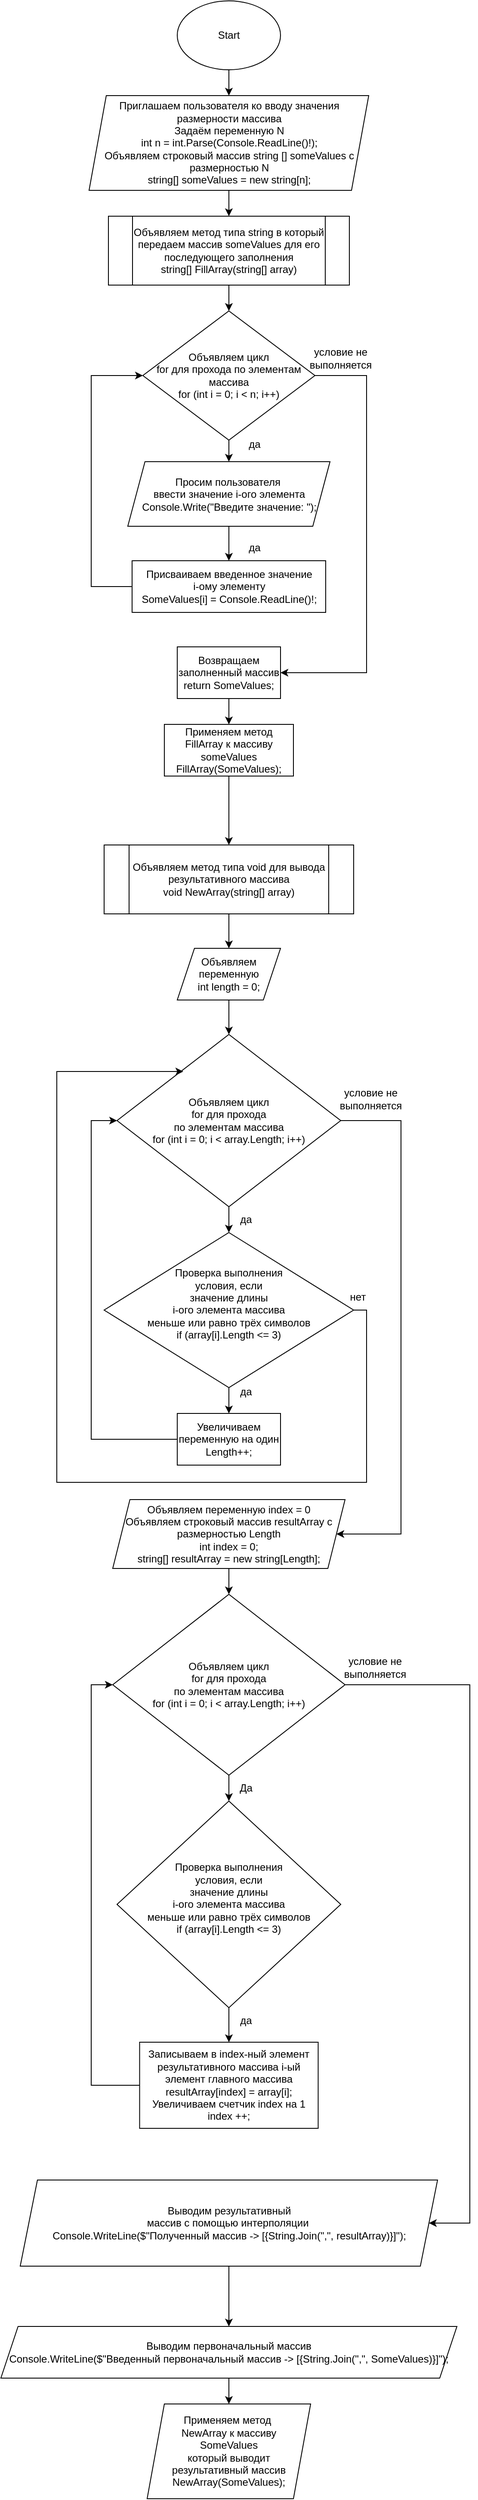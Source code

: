 <mxfile version="21.2.0" type="github">
  <diagram name="Страница 1" id="wiCkhNsXEZ-Z-EXqQOiV">
    <mxGraphModel dx="1434" dy="796" grid="1" gridSize="10" guides="1" tooltips="1" connect="1" arrows="1" fold="1" page="1" pageScale="1" pageWidth="827" pageHeight="1169" math="0" shadow="0">
      <root>
        <mxCell id="0" />
        <mxCell id="1" parent="0" />
        <mxCell id="tDU4lAh9EVNraaSVH0l1-3" value="" style="edgeStyle=orthogonalEdgeStyle;rounded=0;orthogonalLoop=1;jettySize=auto;html=1;" parent="1" source="tDU4lAh9EVNraaSVH0l1-1" target="tDU4lAh9EVNraaSVH0l1-2" edge="1">
          <mxGeometry relative="1" as="geometry" />
        </mxCell>
        <mxCell id="tDU4lAh9EVNraaSVH0l1-1" value="Start" style="ellipse;whiteSpace=wrap;html=1;" parent="1" vertex="1">
          <mxGeometry x="380" y="20" width="120" height="80" as="geometry" />
        </mxCell>
        <mxCell id="tDU4lAh9EVNraaSVH0l1-5" value="" style="edgeStyle=orthogonalEdgeStyle;rounded=0;orthogonalLoop=1;jettySize=auto;html=1;" parent="1" source="tDU4lAh9EVNraaSVH0l1-2" target="tDU4lAh9EVNraaSVH0l1-4" edge="1">
          <mxGeometry relative="1" as="geometry" />
        </mxCell>
        <mxCell id="tDU4lAh9EVNraaSVH0l1-2" value="Приглашаем пользователя ко вводу значения размерности массива&lt;br&gt;Задаём переменную N&lt;br&gt;int n = int.Parse(Console.ReadLine()!);&lt;br&gt;Объявляем строковый массив string [] someValues с размерностью N&lt;br&gt;string[] someValues = new string[n];" style="shape=parallelogram;perimeter=parallelogramPerimeter;whiteSpace=wrap;html=1;fixedSize=1;" parent="1" vertex="1">
          <mxGeometry x="277.5" y="130" width="325" height="110" as="geometry" />
        </mxCell>
        <mxCell id="tDU4lAh9EVNraaSVH0l1-7" value="" style="edgeStyle=orthogonalEdgeStyle;rounded=0;orthogonalLoop=1;jettySize=auto;html=1;" parent="1" source="tDU4lAh9EVNraaSVH0l1-4" target="tDU4lAh9EVNraaSVH0l1-6" edge="1">
          <mxGeometry relative="1" as="geometry" />
        </mxCell>
        <mxCell id="tDU4lAh9EVNraaSVH0l1-4" value="Объявляем метод типа string в который передаем массив someValues для его последующего заполнения&lt;br&gt;string[] FillArray(string[] array)" style="shape=process;whiteSpace=wrap;html=1;backgroundOutline=1;" parent="1" vertex="1">
          <mxGeometry x="300" y="270" width="280" height="80" as="geometry" />
        </mxCell>
        <mxCell id="tDU4lAh9EVNraaSVH0l1-11" value="" style="edgeStyle=orthogonalEdgeStyle;rounded=0;orthogonalLoop=1;jettySize=auto;html=1;" parent="1" source="tDU4lAh9EVNraaSVH0l1-6" target="tDU4lAh9EVNraaSVH0l1-10" edge="1">
          <mxGeometry relative="1" as="geometry" />
        </mxCell>
        <mxCell id="tDU4lAh9EVNraaSVH0l1-18" value="" style="edgeStyle=orthogonalEdgeStyle;rounded=0;orthogonalLoop=1;jettySize=auto;html=1;" parent="1" source="tDU4lAh9EVNraaSVH0l1-6" target="tDU4lAh9EVNraaSVH0l1-17" edge="1">
          <mxGeometry relative="1" as="geometry">
            <Array as="points">
              <mxPoint x="600" y="455" />
              <mxPoint x="600" y="800" />
            </Array>
          </mxGeometry>
        </mxCell>
        <mxCell id="tDU4lAh9EVNraaSVH0l1-6" value="Объявляем цикл &lt;br&gt;for для прохода по элементам массива&lt;br&gt;for (int i = 0; i &amp;lt; n; i++)" style="rhombus;whiteSpace=wrap;html=1;" parent="1" vertex="1">
          <mxGeometry x="340" y="380" width="200" height="150" as="geometry" />
        </mxCell>
        <mxCell id="tDU4lAh9EVNraaSVH0l1-13" value="" style="edgeStyle=orthogonalEdgeStyle;rounded=0;orthogonalLoop=1;jettySize=auto;html=1;" parent="1" source="tDU4lAh9EVNraaSVH0l1-10" target="tDU4lAh9EVNraaSVH0l1-12" edge="1">
          <mxGeometry relative="1" as="geometry" />
        </mxCell>
        <mxCell id="tDU4lAh9EVNraaSVH0l1-10" value="Просим пользователя&amp;nbsp;&lt;br&gt;ввести значение i-ого элемента&lt;br&gt;Console.Write(&quot;Введите значение: &quot;);" style="shape=parallelogram;perimeter=parallelogramPerimeter;whiteSpace=wrap;html=1;fixedSize=1;" parent="1" vertex="1">
          <mxGeometry x="322.5" y="555" width="235" height="75" as="geometry" />
        </mxCell>
        <mxCell id="tDU4lAh9EVNraaSVH0l1-16" style="edgeStyle=orthogonalEdgeStyle;rounded=0;orthogonalLoop=1;jettySize=auto;html=1;entryX=0;entryY=0.5;entryDx=0;entryDy=0;" parent="1" source="tDU4lAh9EVNraaSVH0l1-12" target="tDU4lAh9EVNraaSVH0l1-6" edge="1">
          <mxGeometry relative="1" as="geometry">
            <Array as="points">
              <mxPoint x="280" y="700" />
              <mxPoint x="280" y="455" />
            </Array>
          </mxGeometry>
        </mxCell>
        <mxCell id="tDU4lAh9EVNraaSVH0l1-12" value="Присваиваем введенное значение&lt;br&gt;i-ому элементу&lt;br&gt;SomeValues[i] = Console.ReadLine()!;" style="whiteSpace=wrap;html=1;" parent="1" vertex="1">
          <mxGeometry x="327.5" y="670" width="225" height="60" as="geometry" />
        </mxCell>
        <mxCell id="tDU4lAh9EVNraaSVH0l1-14" value="да" style="text;html=1;strokeColor=none;fillColor=none;align=center;verticalAlign=middle;whiteSpace=wrap;rounded=0;" parent="1" vertex="1">
          <mxGeometry x="440" y="520" width="60" height="30" as="geometry" />
        </mxCell>
        <mxCell id="tDU4lAh9EVNraaSVH0l1-15" value="да" style="text;html=1;strokeColor=none;fillColor=none;align=center;verticalAlign=middle;whiteSpace=wrap;rounded=0;" parent="1" vertex="1">
          <mxGeometry x="440" y="640" width="60" height="30" as="geometry" />
        </mxCell>
        <mxCell id="omo0sCEEZZdvEAyILpLl-19" value="" style="edgeStyle=orthogonalEdgeStyle;rounded=0;orthogonalLoop=1;jettySize=auto;html=1;" edge="1" parent="1" source="tDU4lAh9EVNraaSVH0l1-17" target="omo0sCEEZZdvEAyILpLl-18">
          <mxGeometry relative="1" as="geometry" />
        </mxCell>
        <mxCell id="tDU4lAh9EVNraaSVH0l1-17" value="Возвращаем заполненный массив&lt;br&gt;return SomeValues;" style="whiteSpace=wrap;html=1;" parent="1" vertex="1">
          <mxGeometry x="380" y="770" width="120" height="60" as="geometry" />
        </mxCell>
        <mxCell id="tDU4lAh9EVNraaSVH0l1-19" value="условие не выполняется" style="text;html=1;strokeColor=none;fillColor=none;align=center;verticalAlign=middle;whiteSpace=wrap;rounded=0;" parent="1" vertex="1">
          <mxGeometry x="540" y="420" width="60" height="30" as="geometry" />
        </mxCell>
        <mxCell id="tDU4lAh9EVNraaSVH0l1-23" value="" style="edgeStyle=orthogonalEdgeStyle;rounded=0;orthogonalLoop=1;jettySize=auto;html=1;" parent="1" source="tDU4lAh9EVNraaSVH0l1-20" target="tDU4lAh9EVNraaSVH0l1-22" edge="1">
          <mxGeometry relative="1" as="geometry" />
        </mxCell>
        <mxCell id="tDU4lAh9EVNraaSVH0l1-20" value="Объявляем метод типа void для вывода результативного массива&lt;br&gt;void NewArray(string[] array)" style="shape=process;whiteSpace=wrap;html=1;backgroundOutline=1;" parent="1" vertex="1">
          <mxGeometry x="295" y="1000" width="290" height="80" as="geometry" />
        </mxCell>
        <mxCell id="tDU4lAh9EVNraaSVH0l1-27" value="" style="edgeStyle=orthogonalEdgeStyle;rounded=0;orthogonalLoop=1;jettySize=auto;html=1;" parent="1" source="tDU4lAh9EVNraaSVH0l1-22" target="tDU4lAh9EVNraaSVH0l1-26" edge="1">
          <mxGeometry relative="1" as="geometry" />
        </mxCell>
        <mxCell id="tDU4lAh9EVNraaSVH0l1-22" value="Объявляем переменную &lt;br&gt;int length = 0;" style="shape=parallelogram;perimeter=parallelogramPerimeter;whiteSpace=wrap;html=1;fixedSize=1;" parent="1" vertex="1">
          <mxGeometry x="380" y="1120" width="120" height="60" as="geometry" />
        </mxCell>
        <mxCell id="T3vBm1u9xAtFssdFaRKf-25" value="" style="edgeStyle=orthogonalEdgeStyle;rounded=0;orthogonalLoop=1;jettySize=auto;html=1;" parent="1" source="tDU4lAh9EVNraaSVH0l1-26" target="T3vBm1u9xAtFssdFaRKf-24" edge="1">
          <mxGeometry relative="1" as="geometry" />
        </mxCell>
        <mxCell id="omo0sCEEZZdvEAyILpLl-6" value="" style="edgeStyle=orthogonalEdgeStyle;rounded=0;orthogonalLoop=1;jettySize=auto;html=1;" edge="1" parent="1" source="tDU4lAh9EVNraaSVH0l1-26" target="omo0sCEEZZdvEAyILpLl-5">
          <mxGeometry relative="1" as="geometry">
            <Array as="points">
              <mxPoint x="640" y="1320" />
            </Array>
          </mxGeometry>
        </mxCell>
        <mxCell id="tDU4lAh9EVNraaSVH0l1-26" value="Объявляем цикл &lt;br&gt;for для прохода &lt;br&gt;по элементам массива&lt;br&gt;for (int i = 0; i &amp;lt; array.Length; i++)" style="rhombus;whiteSpace=wrap;html=1;" parent="1" vertex="1">
          <mxGeometry x="310" y="1220" width="260" height="200" as="geometry" />
        </mxCell>
        <mxCell id="T3vBm1u9xAtFssdFaRKf-28" value="" style="edgeStyle=orthogonalEdgeStyle;rounded=0;orthogonalLoop=1;jettySize=auto;html=1;" parent="1" source="T3vBm1u9xAtFssdFaRKf-24" target="T3vBm1u9xAtFssdFaRKf-27" edge="1">
          <mxGeometry relative="1" as="geometry" />
        </mxCell>
        <mxCell id="omo0sCEEZZdvEAyILpLl-2" style="edgeStyle=orthogonalEdgeStyle;rounded=0;orthogonalLoop=1;jettySize=auto;html=1;entryX=0.296;entryY=0.215;entryDx=0;entryDy=0;entryPerimeter=0;" edge="1" parent="1" source="T3vBm1u9xAtFssdFaRKf-24" target="tDU4lAh9EVNraaSVH0l1-26">
          <mxGeometry relative="1" as="geometry">
            <mxPoint x="140" y="1380" as="targetPoint" />
            <Array as="points">
              <mxPoint x="600" y="1540" />
              <mxPoint x="600" y="1740" />
              <mxPoint x="240" y="1740" />
              <mxPoint x="240" y="1263" />
            </Array>
          </mxGeometry>
        </mxCell>
        <mxCell id="T3vBm1u9xAtFssdFaRKf-24" value="Проверка выполнения&lt;br&gt;условия, если&lt;br&gt;значение длины &lt;br&gt;i-ого элемента массива &lt;br&gt;меньше или равно трёх символов&lt;br&gt;if (array[i].Length &amp;lt;= 3)&lt;br&gt;&amp;nbsp;" style="rhombus;whiteSpace=wrap;html=1;" parent="1" vertex="1">
          <mxGeometry x="295" y="1450" width="290" height="180" as="geometry" />
        </mxCell>
        <mxCell id="omo0sCEEZZdvEAyILpLl-1" style="edgeStyle=orthogonalEdgeStyle;rounded=0;orthogonalLoop=1;jettySize=auto;html=1;entryX=0;entryY=0.5;entryDx=0;entryDy=0;" edge="1" parent="1" source="T3vBm1u9xAtFssdFaRKf-27" target="tDU4lAh9EVNraaSVH0l1-26">
          <mxGeometry relative="1" as="geometry">
            <Array as="points">
              <mxPoint x="280" y="1690" />
              <mxPoint x="280" y="1320" />
            </Array>
          </mxGeometry>
        </mxCell>
        <mxCell id="T3vBm1u9xAtFssdFaRKf-27" value="Увеличиваем&lt;br style=&quot;border-color: var(--border-color);&quot;&gt;переменную на один&lt;br&gt;Length++;" style="whiteSpace=wrap;html=1;" parent="1" vertex="1">
          <mxGeometry x="380" y="1660" width="120" height="60" as="geometry" />
        </mxCell>
        <mxCell id="T3vBm1u9xAtFssdFaRKf-29" value="да" style="text;html=1;strokeColor=none;fillColor=none;align=center;verticalAlign=middle;whiteSpace=wrap;rounded=0;" parent="1" vertex="1">
          <mxGeometry x="430" y="1420" width="60" height="30" as="geometry" />
        </mxCell>
        <mxCell id="T3vBm1u9xAtFssdFaRKf-30" value="да" style="text;html=1;strokeColor=none;fillColor=none;align=center;verticalAlign=middle;whiteSpace=wrap;rounded=0;" parent="1" vertex="1">
          <mxGeometry x="430" y="1620" width="60" height="30" as="geometry" />
        </mxCell>
        <mxCell id="omo0sCEEZZdvEAyILpLl-3" value="нет" style="text;html=1;strokeColor=none;fillColor=none;align=center;verticalAlign=middle;whiteSpace=wrap;rounded=0;" vertex="1" parent="1">
          <mxGeometry x="560" y="1510" width="60" height="30" as="geometry" />
        </mxCell>
        <mxCell id="omo0sCEEZZdvEAyILpLl-8" value="" style="edgeStyle=orthogonalEdgeStyle;rounded=0;orthogonalLoop=1;jettySize=auto;html=1;" edge="1" parent="1" source="omo0sCEEZZdvEAyILpLl-5" target="omo0sCEEZZdvEAyILpLl-7">
          <mxGeometry relative="1" as="geometry" />
        </mxCell>
        <mxCell id="omo0sCEEZZdvEAyILpLl-5" value="Объявляем переменную index = 0&lt;br&gt;Объявляем строковый массив resultArray с размерностью Length&lt;br&gt;int index = 0;&lt;br&gt;string[] resultArray = new string[Length];" style="shape=parallelogram;perimeter=parallelogramPerimeter;whiteSpace=wrap;html=1;fixedSize=1;" vertex="1" parent="1">
          <mxGeometry x="305" y="1760" width="270" height="80" as="geometry" />
        </mxCell>
        <mxCell id="omo0sCEEZZdvEAyILpLl-10" value="" style="edgeStyle=orthogonalEdgeStyle;rounded=0;orthogonalLoop=1;jettySize=auto;html=1;" edge="1" parent="1" source="omo0sCEEZZdvEAyILpLl-7" target="omo0sCEEZZdvEAyILpLl-9">
          <mxGeometry relative="1" as="geometry" />
        </mxCell>
        <mxCell id="omo0sCEEZZdvEAyILpLl-22" value="" style="edgeStyle=orthogonalEdgeStyle;rounded=0;orthogonalLoop=1;jettySize=auto;html=1;entryX=1;entryY=0.5;entryDx=0;entryDy=0;" edge="1" parent="1" source="omo0sCEEZZdvEAyILpLl-7" target="omo0sCEEZZdvEAyILpLl-28">
          <mxGeometry relative="1" as="geometry">
            <mxPoint x="520" y="2590" as="targetPoint" />
            <Array as="points">
              <mxPoint x="720" y="1975" />
              <mxPoint x="720" y="2600" />
            </Array>
          </mxGeometry>
        </mxCell>
        <mxCell id="omo0sCEEZZdvEAyILpLl-7" value="Объявляем цикл&lt;br style=&quot;border-color: var(--border-color);&quot;&gt;for для прохода&lt;br style=&quot;border-color: var(--border-color);&quot;&gt;по элементам массива&lt;br style=&quot;border-color: var(--border-color);&quot;&gt;for (int i = 0; i &amp;lt; array.Length; i++)" style="rhombus;whiteSpace=wrap;html=1;" vertex="1" parent="1">
          <mxGeometry x="305" y="1870" width="270" height="210" as="geometry" />
        </mxCell>
        <mxCell id="omo0sCEEZZdvEAyILpLl-12" value="" style="edgeStyle=orthogonalEdgeStyle;rounded=0;orthogonalLoop=1;jettySize=auto;html=1;" edge="1" parent="1" source="omo0sCEEZZdvEAyILpLl-9" target="omo0sCEEZZdvEAyILpLl-11">
          <mxGeometry relative="1" as="geometry" />
        </mxCell>
        <mxCell id="omo0sCEEZZdvEAyILpLl-9" value="Проверка выполнения&lt;br style=&quot;border-color: var(--border-color);&quot;&gt;условия, если&lt;br style=&quot;border-color: var(--border-color);&quot;&gt;значение длины&lt;br style=&quot;border-color: var(--border-color);&quot;&gt;i-ого элемента массива&lt;br style=&quot;border-color: var(--border-color);&quot;&gt;меньше или равно трёх символов&lt;br style=&quot;border-color: var(--border-color);&quot;&gt;if (array[i].Length &amp;lt;= 3)&lt;br style=&quot;border-color: var(--border-color);&quot;&gt;&amp;nbsp;" style="rhombus;whiteSpace=wrap;html=1;" vertex="1" parent="1">
          <mxGeometry x="310" y="2110" width="260" height="240" as="geometry" />
        </mxCell>
        <mxCell id="omo0sCEEZZdvEAyILpLl-13" style="edgeStyle=orthogonalEdgeStyle;rounded=0;orthogonalLoop=1;jettySize=auto;html=1;entryX=0;entryY=0.5;entryDx=0;entryDy=0;" edge="1" parent="1" source="omo0sCEEZZdvEAyILpLl-11" target="omo0sCEEZZdvEAyILpLl-7">
          <mxGeometry relative="1" as="geometry">
            <Array as="points">
              <mxPoint x="280" y="2440" />
              <mxPoint x="280" y="1975" />
            </Array>
          </mxGeometry>
        </mxCell>
        <mxCell id="omo0sCEEZZdvEAyILpLl-11" value="Записываем в index-ный элемент результативного массива i-ый элемент главного массива&lt;br&gt;resultArray[index] = array[i];&lt;br&gt;Увеличиваем счетчик index на 1&lt;br&gt;index ++;" style="whiteSpace=wrap;html=1;" vertex="1" parent="1">
          <mxGeometry x="336.25" y="2390" width="207.5" height="100" as="geometry" />
        </mxCell>
        <mxCell id="omo0sCEEZZdvEAyILpLl-14" value="Да" style="text;html=1;strokeColor=none;fillColor=none;align=center;verticalAlign=middle;whiteSpace=wrap;rounded=0;" vertex="1" parent="1">
          <mxGeometry x="430" y="2080" width="60" height="30" as="geometry" />
        </mxCell>
        <mxCell id="omo0sCEEZZdvEAyILpLl-15" value="да" style="text;html=1;strokeColor=none;fillColor=none;align=center;verticalAlign=middle;whiteSpace=wrap;rounded=0;" vertex="1" parent="1">
          <mxGeometry x="430" y="2350" width="60" height="30" as="geometry" />
        </mxCell>
        <mxCell id="omo0sCEEZZdvEAyILpLl-20" value="" style="edgeStyle=orthogonalEdgeStyle;rounded=0;orthogonalLoop=1;jettySize=auto;html=1;" edge="1" parent="1" source="omo0sCEEZZdvEAyILpLl-18" target="tDU4lAh9EVNraaSVH0l1-20">
          <mxGeometry relative="1" as="geometry" />
        </mxCell>
        <mxCell id="omo0sCEEZZdvEAyILpLl-18" value="Применяем метод FillArray к массиву someValues&lt;br&gt;FillArray(SomeValues);" style="whiteSpace=wrap;html=1;" vertex="1" parent="1">
          <mxGeometry x="365" y="860" width="150" height="60" as="geometry" />
        </mxCell>
        <mxCell id="omo0sCEEZZdvEAyILpLl-24" value="условие не выполняется" style="text;html=1;strokeColor=none;fillColor=none;align=center;verticalAlign=middle;whiteSpace=wrap;rounded=0;" vertex="1" parent="1">
          <mxGeometry x="575" y="1280" width="60" height="30" as="geometry" />
        </mxCell>
        <mxCell id="omo0sCEEZZdvEAyILpLl-25" value="условие не выполняется" style="text;html=1;strokeColor=none;fillColor=none;align=center;verticalAlign=middle;whiteSpace=wrap;rounded=0;" vertex="1" parent="1">
          <mxGeometry x="580" y="1940" width="60" height="30" as="geometry" />
        </mxCell>
        <mxCell id="omo0sCEEZZdvEAyILpLl-30" value="" style="edgeStyle=orthogonalEdgeStyle;rounded=0;orthogonalLoop=1;jettySize=auto;html=1;" edge="1" parent="1" source="omo0sCEEZZdvEAyILpLl-28">
          <mxGeometry relative="1" as="geometry">
            <mxPoint x="440" y="2720" as="targetPoint" />
          </mxGeometry>
        </mxCell>
        <mxCell id="omo0sCEEZZdvEAyILpLl-28" value="Выводим результативный &lt;br&gt;массив с помощью интерполяции&amp;nbsp;&lt;br&gt;Console.WriteLine($&quot;Полученный массив -&amp;gt; [{String.Join(&quot;,&quot;, resultArray)}]&quot;);" style="shape=parallelogram;perimeter=parallelogramPerimeter;whiteSpace=wrap;html=1;fixedSize=1;" vertex="1" parent="1">
          <mxGeometry x="197.5" y="2550" width="485" height="100" as="geometry" />
        </mxCell>
        <mxCell id="omo0sCEEZZdvEAyILpLl-35" value="" style="edgeStyle=orthogonalEdgeStyle;rounded=0;orthogonalLoop=1;jettySize=auto;html=1;" edge="1" parent="1" source="omo0sCEEZZdvEAyILpLl-33" target="omo0sCEEZZdvEAyILpLl-34">
          <mxGeometry relative="1" as="geometry" />
        </mxCell>
        <mxCell id="omo0sCEEZZdvEAyILpLl-33" value="Выводим первоначальный массив&lt;br&gt;Console.WriteLine($&quot;Введенный первоначальный массив -&amp;gt; [{String.Join(&quot;,&quot;, SomeValues)}]&quot;);" style="shape=parallelogram;perimeter=parallelogramPerimeter;whiteSpace=wrap;html=1;fixedSize=1;" vertex="1" parent="1">
          <mxGeometry x="175" y="2720" width="530" height="60" as="geometry" />
        </mxCell>
        <mxCell id="omo0sCEEZZdvEAyILpLl-34" value="Применяем метод&amp;nbsp;&lt;br&gt;NewArray к массиву &lt;br&gt;SomeValues&lt;br&gt;который выводит результативный массив&lt;br&gt;NewArray(SomeValues);" style="shape=parallelogram;perimeter=parallelogramPerimeter;whiteSpace=wrap;html=1;fixedSize=1;" vertex="1" parent="1">
          <mxGeometry x="345" y="2810" width="190" height="110" as="geometry" />
        </mxCell>
      </root>
    </mxGraphModel>
  </diagram>
</mxfile>
